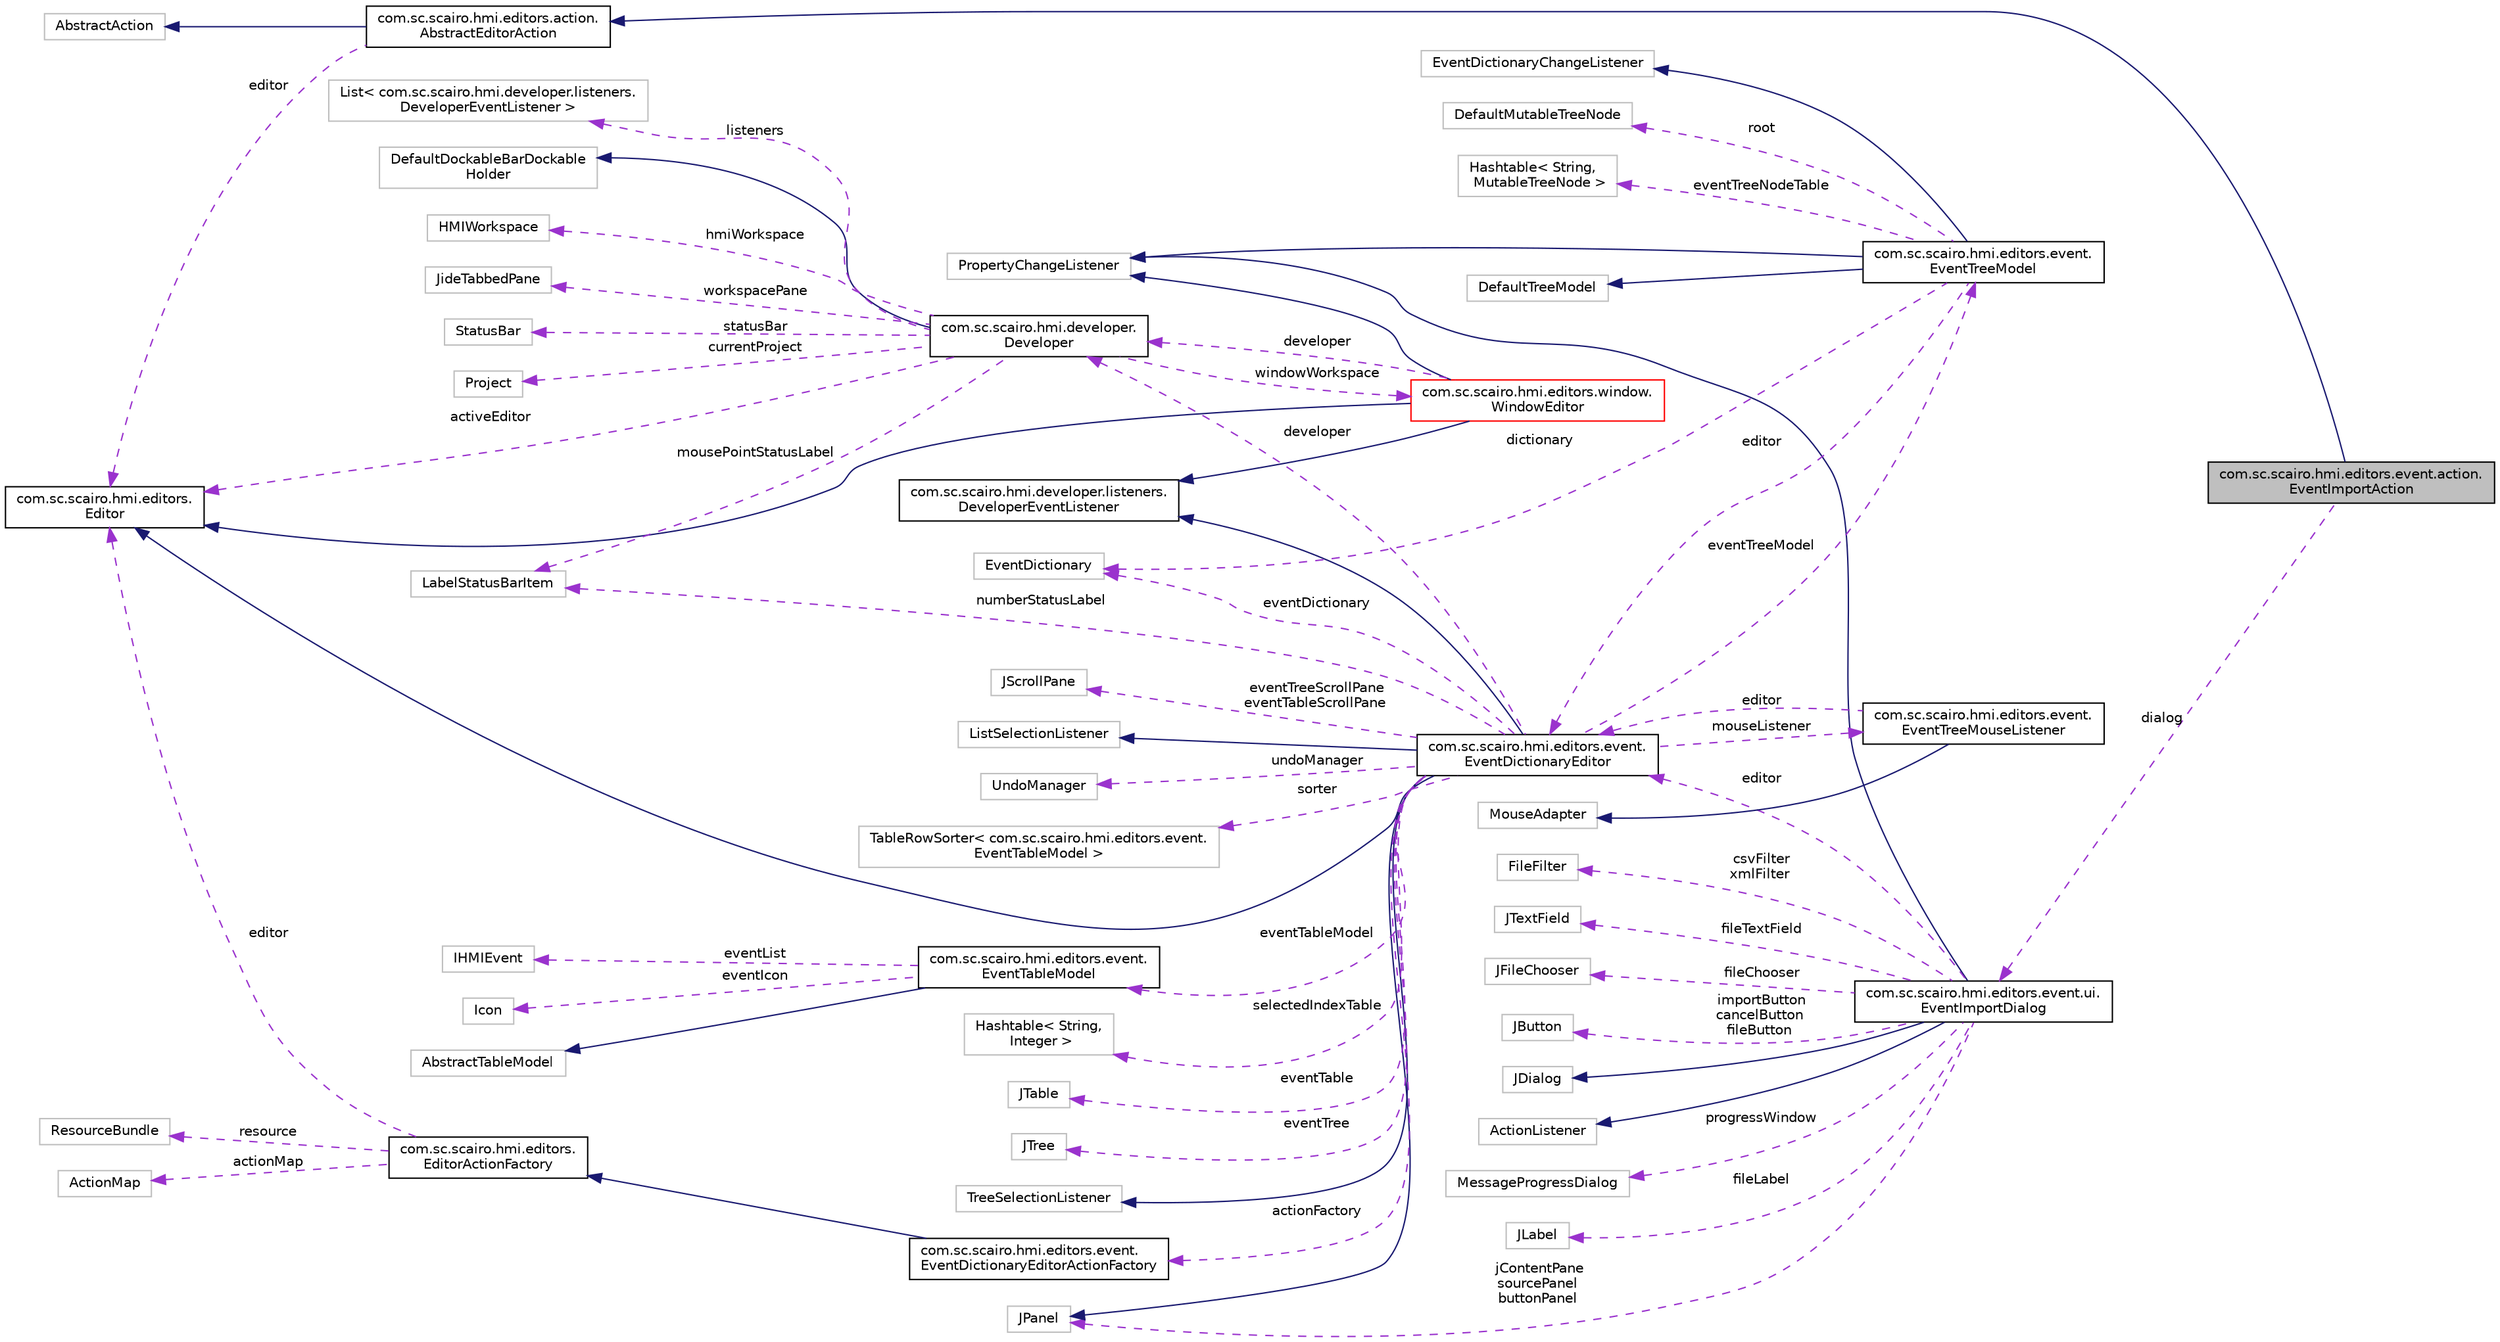 digraph "com.sc.scairo.hmi.editors.event.action.EventImportAction"
{
 // LATEX_PDF_SIZE
  edge [fontname="Helvetica",fontsize="10",labelfontname="Helvetica",labelfontsize="10"];
  node [fontname="Helvetica",fontsize="10",shape=record];
  rankdir="LR";
  Node1 [label="com.sc.scairo.hmi.editors.event.action.\lEventImportAction",height=0.2,width=0.4,color="black", fillcolor="grey75", style="filled", fontcolor="black",tooltip=" "];
  Node2 -> Node1 [dir="back",color="midnightblue",fontsize="10",style="solid",fontname="Helvetica"];
  Node2 [label="com.sc.scairo.hmi.editors.action.\lAbstractEditorAction",height=0.2,width=0.4,color="black", fillcolor="white", style="filled",URL="$classcom_1_1sc_1_1scairo_1_1hmi_1_1editors_1_1action_1_1_abstract_editor_action.html",tooltip=" "];
  Node3 -> Node2 [dir="back",color="midnightblue",fontsize="10",style="solid",fontname="Helvetica"];
  Node3 [label="AbstractAction",height=0.2,width=0.4,color="grey75", fillcolor="white", style="filled",tooltip=" "];
  Node4 -> Node2 [dir="back",color="darkorchid3",fontsize="10",style="dashed",label=" editor" ,fontname="Helvetica"];
  Node4 [label="com.sc.scairo.hmi.editors.\lEditor",height=0.2,width=0.4,color="black", fillcolor="white", style="filled",URL="$interfacecom_1_1sc_1_1scairo_1_1hmi_1_1editors_1_1_editor.html",tooltip=" "];
  Node5 -> Node1 [dir="back",color="darkorchid3",fontsize="10",style="dashed",label=" dialog" ,fontname="Helvetica"];
  Node5 [label="com.sc.scairo.hmi.editors.event.ui.\lEventImportDialog",height=0.2,width=0.4,color="black", fillcolor="white", style="filled",URL="$classcom_1_1sc_1_1scairo_1_1hmi_1_1editors_1_1event_1_1ui_1_1_event_import_dialog.html",tooltip=" "];
  Node6 -> Node5 [dir="back",color="midnightblue",fontsize="10",style="solid",fontname="Helvetica"];
  Node6 [label="JDialog",height=0.2,width=0.4,color="grey75", fillcolor="white", style="filled",tooltip=" "];
  Node7 -> Node5 [dir="back",color="midnightblue",fontsize="10",style="solid",fontname="Helvetica"];
  Node7 [label="ActionListener",height=0.2,width=0.4,color="grey75", fillcolor="white", style="filled",tooltip=" "];
  Node8 -> Node5 [dir="back",color="midnightblue",fontsize="10",style="solid",fontname="Helvetica"];
  Node8 [label="PropertyChangeListener",height=0.2,width=0.4,color="grey75", fillcolor="white", style="filled",tooltip=" "];
  Node9 -> Node5 [dir="back",color="darkorchid3",fontsize="10",style="dashed",label=" fileChooser" ,fontname="Helvetica"];
  Node9 [label="JFileChooser",height=0.2,width=0.4,color="grey75", fillcolor="white", style="filled",tooltip=" "];
  Node10 -> Node5 [dir="back",color="darkorchid3",fontsize="10",style="dashed",label=" importButton\ncancelButton\nfileButton" ,fontname="Helvetica"];
  Node10 [label="JButton",height=0.2,width=0.4,color="grey75", fillcolor="white", style="filled",tooltip=" "];
  Node11 -> Node5 [dir="back",color="darkorchid3",fontsize="10",style="dashed",label=" editor" ,fontname="Helvetica"];
  Node11 [label="com.sc.scairo.hmi.editors.event.\lEventDictionaryEditor",height=0.2,width=0.4,color="black", fillcolor="white", style="filled",URL="$classcom_1_1sc_1_1scairo_1_1hmi_1_1editors_1_1event_1_1_event_dictionary_editor.html",tooltip=" "];
  Node12 -> Node11 [dir="back",color="midnightblue",fontsize="10",style="solid",fontname="Helvetica"];
  Node12 [label="JPanel",height=0.2,width=0.4,color="grey75", fillcolor="white", style="filled",tooltip=" "];
  Node13 -> Node11 [dir="back",color="midnightblue",fontsize="10",style="solid",fontname="Helvetica"];
  Node13 [label="com.sc.scairo.hmi.developer.listeners.\lDeveloperEventListener",height=0.2,width=0.4,color="black", fillcolor="white", style="filled",URL="$interfacecom_1_1sc_1_1scairo_1_1hmi_1_1developer_1_1listeners_1_1_developer_event_listener.html",tooltip=" "];
  Node4 -> Node11 [dir="back",color="midnightblue",fontsize="10",style="solid",fontname="Helvetica"];
  Node14 -> Node11 [dir="back",color="midnightblue",fontsize="10",style="solid",fontname="Helvetica"];
  Node14 [label="TreeSelectionListener",height=0.2,width=0.4,color="grey75", fillcolor="white", style="filled",tooltip=" "];
  Node15 -> Node11 [dir="back",color="midnightblue",fontsize="10",style="solid",fontname="Helvetica"];
  Node15 [label="ListSelectionListener",height=0.2,width=0.4,color="grey75", fillcolor="white", style="filled",tooltip=" "];
  Node16 -> Node11 [dir="back",color="darkorchid3",fontsize="10",style="dashed",label=" eventTreeModel" ,fontname="Helvetica"];
  Node16 [label="com.sc.scairo.hmi.editors.event.\lEventTreeModel",height=0.2,width=0.4,color="black", fillcolor="white", style="filled",URL="$classcom_1_1sc_1_1scairo_1_1hmi_1_1editors_1_1event_1_1_event_tree_model.html",tooltip=" "];
  Node17 -> Node16 [dir="back",color="midnightblue",fontsize="10",style="solid",fontname="Helvetica"];
  Node17 [label="DefaultTreeModel",height=0.2,width=0.4,color="grey75", fillcolor="white", style="filled",tooltip=" "];
  Node18 -> Node16 [dir="back",color="midnightblue",fontsize="10",style="solid",fontname="Helvetica"];
  Node18 [label="EventDictionaryChangeListener",height=0.2,width=0.4,color="grey75", fillcolor="white", style="filled",tooltip=" "];
  Node8 -> Node16 [dir="back",color="midnightblue",fontsize="10",style="solid",fontname="Helvetica"];
  Node19 -> Node16 [dir="back",color="darkorchid3",fontsize="10",style="dashed",label=" root" ,fontname="Helvetica"];
  Node19 [label="DefaultMutableTreeNode",height=0.2,width=0.4,color="grey75", fillcolor="white", style="filled",tooltip=" "];
  Node11 -> Node16 [dir="back",color="darkorchid3",fontsize="10",style="dashed",label=" editor" ,fontname="Helvetica"];
  Node20 -> Node16 [dir="back",color="darkorchid3",fontsize="10",style="dashed",label=" eventTreeNodeTable" ,fontname="Helvetica"];
  Node20 [label="Hashtable\< String,\l MutableTreeNode \>",height=0.2,width=0.4,color="grey75", fillcolor="white", style="filled",tooltip=" "];
  Node21 -> Node16 [dir="back",color="darkorchid3",fontsize="10",style="dashed",label=" dictionary" ,fontname="Helvetica"];
  Node21 [label="EventDictionary",height=0.2,width=0.4,color="grey75", fillcolor="white", style="filled",tooltip=" "];
  Node22 -> Node11 [dir="back",color="darkorchid3",fontsize="10",style="dashed",label=" undoManager" ,fontname="Helvetica"];
  Node22 [label="UndoManager",height=0.2,width=0.4,color="grey75", fillcolor="white", style="filled",tooltip=" "];
  Node23 -> Node11 [dir="back",color="darkorchid3",fontsize="10",style="dashed",label=" sorter" ,fontname="Helvetica"];
  Node23 [label="TableRowSorter\< com.sc.scairo.hmi.editors.event.\lEventTableModel \>",height=0.2,width=0.4,color="grey75", fillcolor="white", style="filled",tooltip=" "];
  Node24 -> Node11 [dir="back",color="darkorchid3",fontsize="10",style="dashed",label=" eventTableModel" ,fontname="Helvetica"];
  Node24 [label="com.sc.scairo.hmi.editors.event.\lEventTableModel",height=0.2,width=0.4,color="black", fillcolor="white", style="filled",URL="$classcom_1_1sc_1_1scairo_1_1hmi_1_1editors_1_1event_1_1_event_table_model.html",tooltip=" "];
  Node25 -> Node24 [dir="back",color="midnightblue",fontsize="10",style="solid",fontname="Helvetica"];
  Node25 [label="AbstractTableModel",height=0.2,width=0.4,color="grey75", fillcolor="white", style="filled",tooltip=" "];
  Node26 -> Node24 [dir="back",color="darkorchid3",fontsize="10",style="dashed",label=" eventList" ,fontname="Helvetica"];
  Node26 [label="IHMIEvent",height=0.2,width=0.4,color="grey75", fillcolor="white", style="filled",tooltip=" "];
  Node27 -> Node24 [dir="back",color="darkorchid3",fontsize="10",style="dashed",label=" eventIcon" ,fontname="Helvetica"];
  Node27 [label="Icon",height=0.2,width=0.4,color="grey75", fillcolor="white", style="filled",tooltip=" "];
  Node28 -> Node11 [dir="back",color="darkorchid3",fontsize="10",style="dashed",label=" numberStatusLabel" ,fontname="Helvetica"];
  Node28 [label="LabelStatusBarItem",height=0.2,width=0.4,color="grey75", fillcolor="white", style="filled",tooltip=" "];
  Node29 -> Node11 [dir="back",color="darkorchid3",fontsize="10",style="dashed",label=" selectedIndexTable" ,fontname="Helvetica"];
  Node29 [label="Hashtable\< String,\l Integer \>",height=0.2,width=0.4,color="grey75", fillcolor="white", style="filled",tooltip=" "];
  Node30 -> Node11 [dir="back",color="darkorchid3",fontsize="10",style="dashed",label=" actionFactory" ,fontname="Helvetica"];
  Node30 [label="com.sc.scairo.hmi.editors.event.\lEventDictionaryEditorActionFactory",height=0.2,width=0.4,color="black", fillcolor="white", style="filled",URL="$classcom_1_1sc_1_1scairo_1_1hmi_1_1editors_1_1event_1_1_event_dictionary_editor_action_factory.html",tooltip=" "];
  Node31 -> Node30 [dir="back",color="midnightblue",fontsize="10",style="solid",fontname="Helvetica"];
  Node31 [label="com.sc.scairo.hmi.editors.\lEditorActionFactory",height=0.2,width=0.4,color="black", fillcolor="white", style="filled",URL="$classcom_1_1sc_1_1scairo_1_1hmi_1_1editors_1_1_editor_action_factory.html",tooltip=" "];
  Node32 -> Node31 [dir="back",color="darkorchid3",fontsize="10",style="dashed",label=" resource" ,fontname="Helvetica"];
  Node32 [label="ResourceBundle",height=0.2,width=0.4,color="grey75", fillcolor="white", style="filled",tooltip=" "];
  Node33 -> Node31 [dir="back",color="darkorchid3",fontsize="10",style="dashed",label=" actionMap" ,fontname="Helvetica"];
  Node33 [label="ActionMap",height=0.2,width=0.4,color="grey75", fillcolor="white", style="filled",tooltip=" "];
  Node4 -> Node31 [dir="back",color="darkorchid3",fontsize="10",style="dashed",label=" editor" ,fontname="Helvetica"];
  Node34 -> Node11 [dir="back",color="darkorchid3",fontsize="10",style="dashed",label=" mouseListener" ,fontname="Helvetica"];
  Node34 [label="com.sc.scairo.hmi.editors.event.\lEventTreeMouseListener",height=0.2,width=0.4,color="black", fillcolor="white", style="filled",URL="$classcom_1_1sc_1_1scairo_1_1hmi_1_1editors_1_1event_1_1_event_tree_mouse_listener.html",tooltip=" "];
  Node35 -> Node34 [dir="back",color="midnightblue",fontsize="10",style="solid",fontname="Helvetica"];
  Node35 [label="MouseAdapter",height=0.2,width=0.4,color="grey75", fillcolor="white", style="filled",tooltip=" "];
  Node11 -> Node34 [dir="back",color="darkorchid3",fontsize="10",style="dashed",label=" editor" ,fontname="Helvetica"];
  Node36 -> Node11 [dir="back",color="darkorchid3",fontsize="10",style="dashed",label=" eventTable" ,fontname="Helvetica"];
  Node36 [label="JTable",height=0.2,width=0.4,color="grey75", fillcolor="white", style="filled",tooltip=" "];
  Node21 -> Node11 [dir="back",color="darkorchid3",fontsize="10",style="dashed",label=" eventDictionary" ,fontname="Helvetica"];
  Node37 -> Node11 [dir="back",color="darkorchid3",fontsize="10",style="dashed",label=" developer" ,fontname="Helvetica"];
  Node37 [label="com.sc.scairo.hmi.developer.\lDeveloper",height=0.2,width=0.4,color="black", fillcolor="white", style="filled",URL="$classcom_1_1sc_1_1scairo_1_1hmi_1_1developer_1_1_developer.html",tooltip=" "];
  Node38 -> Node37 [dir="back",color="midnightblue",fontsize="10",style="solid",fontname="Helvetica"];
  Node38 [label="DefaultDockableBarDockable\lHolder",height=0.2,width=0.4,color="grey75", fillcolor="white", style="filled",tooltip=" "];
  Node39 -> Node37 [dir="back",color="darkorchid3",fontsize="10",style="dashed",label=" hmiWorkspace" ,fontname="Helvetica"];
  Node39 [label="HMIWorkspace",height=0.2,width=0.4,color="grey75", fillcolor="white", style="filled",tooltip=" "];
  Node40 -> Node37 [dir="back",color="darkorchid3",fontsize="10",style="dashed",label=" windowWorkspace" ,fontname="Helvetica"];
  Node40 [label="com.sc.scairo.hmi.editors.window.\lWindowEditor",height=0.2,width=0.4,color="red", fillcolor="white", style="filled",URL="$classcom_1_1sc_1_1scairo_1_1hmi_1_1editors_1_1window_1_1_window_editor.html",tooltip=" "];
  Node13 -> Node40 [dir="back",color="midnightblue",fontsize="10",style="solid",fontname="Helvetica"];
  Node8 -> Node40 [dir="back",color="midnightblue",fontsize="10",style="solid",fontname="Helvetica"];
  Node4 -> Node40 [dir="back",color="midnightblue",fontsize="10",style="solid",fontname="Helvetica"];
  Node37 -> Node40 [dir="back",color="darkorchid3",fontsize="10",style="dashed",label=" developer" ,fontname="Helvetica"];
  Node28 -> Node37 [dir="back",color="darkorchid3",fontsize="10",style="dashed",label=" mousePointStatusLabel" ,fontname="Helvetica"];
  Node82 -> Node37 [dir="back",color="darkorchid3",fontsize="10",style="dashed",label=" workspacePane" ,fontname="Helvetica"];
  Node82 [label="JideTabbedPane",height=0.2,width=0.4,color="grey75", fillcolor="white", style="filled",tooltip=" "];
  Node83 -> Node37 [dir="back",color="darkorchid3",fontsize="10",style="dashed",label=" statusBar" ,fontname="Helvetica"];
  Node83 [label="StatusBar",height=0.2,width=0.4,color="grey75", fillcolor="white", style="filled",tooltip=" "];
  Node84 -> Node37 [dir="back",color="darkorchid3",fontsize="10",style="dashed",label=" currentProject" ,fontname="Helvetica"];
  Node84 [label="Project",height=0.2,width=0.4,color="grey75", fillcolor="white", style="filled",tooltip=" "];
  Node85 -> Node37 [dir="back",color="darkorchid3",fontsize="10",style="dashed",label=" listeners" ,fontname="Helvetica"];
  Node85 [label="List\< com.sc.scairo.hmi.developer.listeners.\lDeveloperEventListener \>",height=0.2,width=0.4,color="grey75", fillcolor="white", style="filled",tooltip=" "];
  Node4 -> Node37 [dir="back",color="darkorchid3",fontsize="10",style="dashed",label=" activeEditor" ,fontname="Helvetica"];
  Node86 -> Node11 [dir="back",color="darkorchid3",fontsize="10",style="dashed",label=" eventTree" ,fontname="Helvetica"];
  Node86 [label="JTree",height=0.2,width=0.4,color="grey75", fillcolor="white", style="filled",tooltip=" "];
  Node87 -> Node11 [dir="back",color="darkorchid3",fontsize="10",style="dashed",label=" eventTreeScrollPane\neventTableScrollPane" ,fontname="Helvetica"];
  Node87 [label="JScrollPane",height=0.2,width=0.4,color="grey75", fillcolor="white", style="filled",tooltip=" "];
  Node88 -> Node5 [dir="back",color="darkorchid3",fontsize="10",style="dashed",label=" csvFilter\nxmlFilter" ,fontname="Helvetica"];
  Node88 [label="FileFilter",height=0.2,width=0.4,color="grey75", fillcolor="white", style="filled",tooltip=" "];
  Node89 -> Node5 [dir="back",color="darkorchid3",fontsize="10",style="dashed",label=" fileTextField" ,fontname="Helvetica"];
  Node89 [label="JTextField",height=0.2,width=0.4,color="grey75", fillcolor="white", style="filled",tooltip=" "];
  Node90 -> Node5 [dir="back",color="darkorchid3",fontsize="10",style="dashed",label=" progressWindow" ,fontname="Helvetica"];
  Node90 [label="MessageProgressDialog",height=0.2,width=0.4,color="grey75", fillcolor="white", style="filled",tooltip=" "];
  Node91 -> Node5 [dir="back",color="darkorchid3",fontsize="10",style="dashed",label=" fileLabel" ,fontname="Helvetica"];
  Node91 [label="JLabel",height=0.2,width=0.4,color="grey75", fillcolor="white", style="filled",tooltip=" "];
  Node12 -> Node5 [dir="back",color="darkorchid3",fontsize="10",style="dashed",label=" jContentPane\nsourcePanel\nbuttonPanel" ,fontname="Helvetica"];
}
